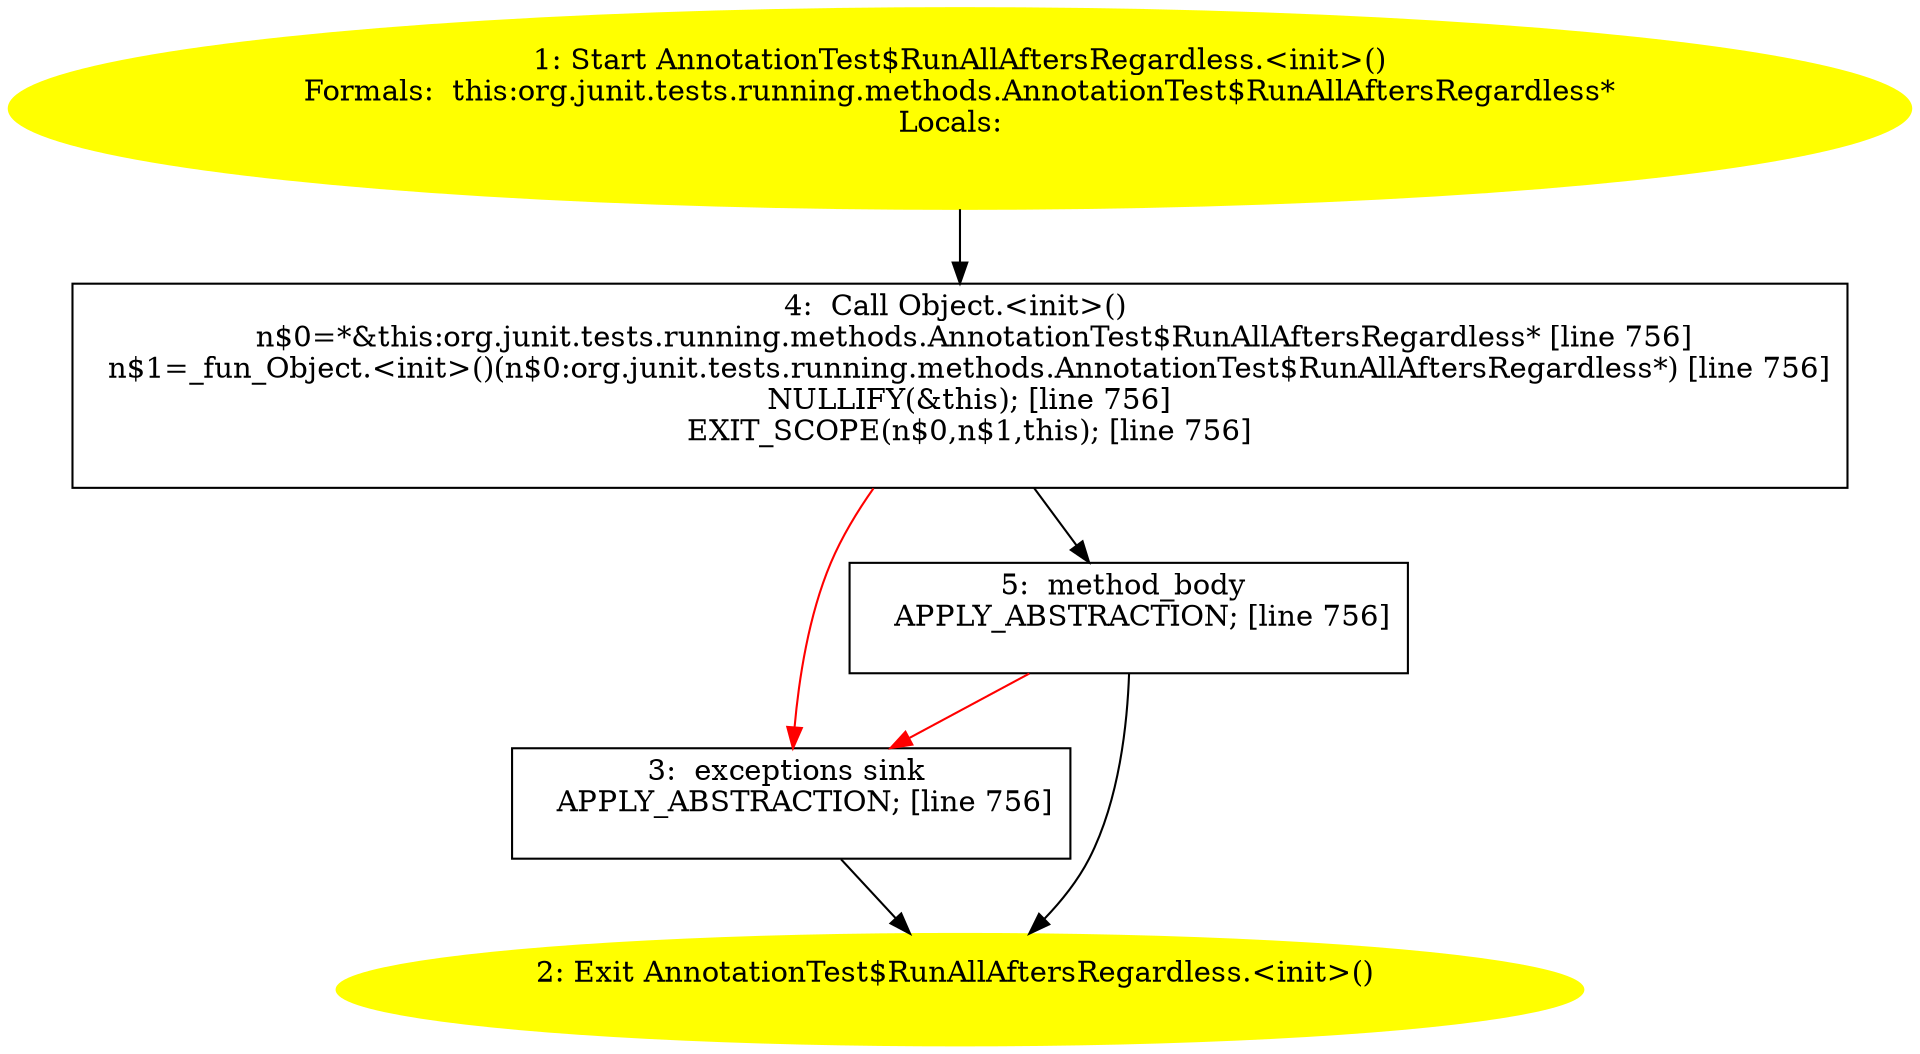 /* @generated */
digraph cfg {
"org.junit.tests.running.methods.AnnotationTest$RunAllAftersRegardless.<init>().46d63e87f1588e930ea30987fc09e59a_1" [label="1: Start AnnotationTest$RunAllAftersRegardless.<init>()\nFormals:  this:org.junit.tests.running.methods.AnnotationTest$RunAllAftersRegardless*\nLocals:  \n  " color=yellow style=filled]
	

	 "org.junit.tests.running.methods.AnnotationTest$RunAllAftersRegardless.<init>().46d63e87f1588e930ea30987fc09e59a_1" -> "org.junit.tests.running.methods.AnnotationTest$RunAllAftersRegardless.<init>().46d63e87f1588e930ea30987fc09e59a_4" ;
"org.junit.tests.running.methods.AnnotationTest$RunAllAftersRegardless.<init>().46d63e87f1588e930ea30987fc09e59a_2" [label="2: Exit AnnotationTest$RunAllAftersRegardless.<init>() \n  " color=yellow style=filled]
	

"org.junit.tests.running.methods.AnnotationTest$RunAllAftersRegardless.<init>().46d63e87f1588e930ea30987fc09e59a_3" [label="3:  exceptions sink \n   APPLY_ABSTRACTION; [line 756]\n " shape="box"]
	

	 "org.junit.tests.running.methods.AnnotationTest$RunAllAftersRegardless.<init>().46d63e87f1588e930ea30987fc09e59a_3" -> "org.junit.tests.running.methods.AnnotationTest$RunAllAftersRegardless.<init>().46d63e87f1588e930ea30987fc09e59a_2" ;
"org.junit.tests.running.methods.AnnotationTest$RunAllAftersRegardless.<init>().46d63e87f1588e930ea30987fc09e59a_4" [label="4:  Call Object.<init>() \n   n$0=*&this:org.junit.tests.running.methods.AnnotationTest$RunAllAftersRegardless* [line 756]\n  n$1=_fun_Object.<init>()(n$0:org.junit.tests.running.methods.AnnotationTest$RunAllAftersRegardless*) [line 756]\n  NULLIFY(&this); [line 756]\n  EXIT_SCOPE(n$0,n$1,this); [line 756]\n " shape="box"]
	

	 "org.junit.tests.running.methods.AnnotationTest$RunAllAftersRegardless.<init>().46d63e87f1588e930ea30987fc09e59a_4" -> "org.junit.tests.running.methods.AnnotationTest$RunAllAftersRegardless.<init>().46d63e87f1588e930ea30987fc09e59a_5" ;
	 "org.junit.tests.running.methods.AnnotationTest$RunAllAftersRegardless.<init>().46d63e87f1588e930ea30987fc09e59a_4" -> "org.junit.tests.running.methods.AnnotationTest$RunAllAftersRegardless.<init>().46d63e87f1588e930ea30987fc09e59a_3" [color="red" ];
"org.junit.tests.running.methods.AnnotationTest$RunAllAftersRegardless.<init>().46d63e87f1588e930ea30987fc09e59a_5" [label="5:  method_body \n   APPLY_ABSTRACTION; [line 756]\n " shape="box"]
	

	 "org.junit.tests.running.methods.AnnotationTest$RunAllAftersRegardless.<init>().46d63e87f1588e930ea30987fc09e59a_5" -> "org.junit.tests.running.methods.AnnotationTest$RunAllAftersRegardless.<init>().46d63e87f1588e930ea30987fc09e59a_2" ;
	 "org.junit.tests.running.methods.AnnotationTest$RunAllAftersRegardless.<init>().46d63e87f1588e930ea30987fc09e59a_5" -> "org.junit.tests.running.methods.AnnotationTest$RunAllAftersRegardless.<init>().46d63e87f1588e930ea30987fc09e59a_3" [color="red" ];
}
